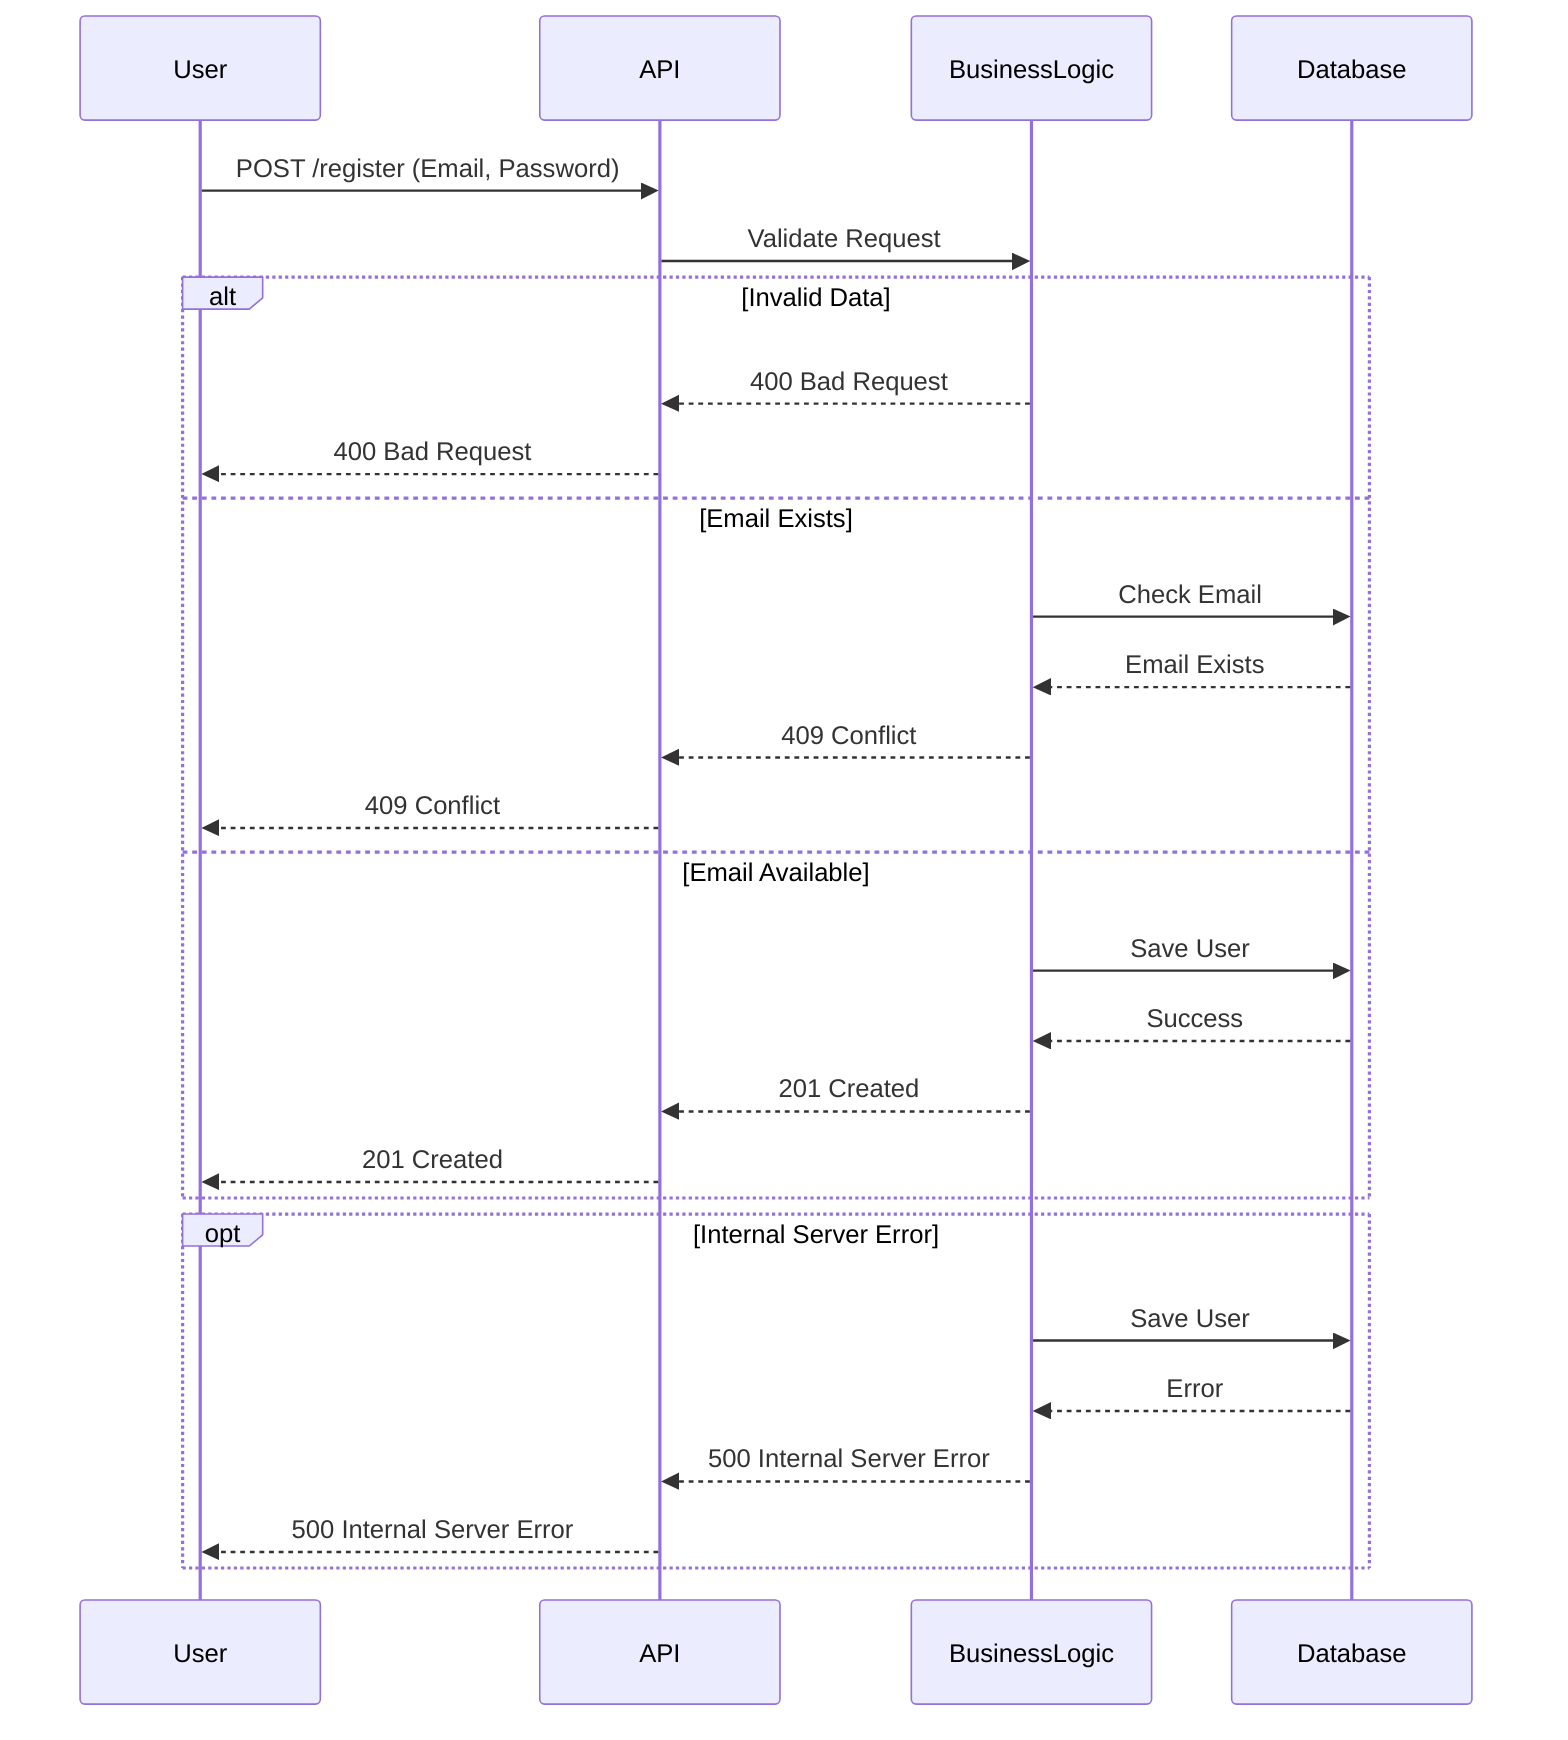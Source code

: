 sequenceDiagram
    participant User
    participant API
    participant BusinessLogic
    participant Database

    User->>API: POST /register (Email, Password)
    API->>BusinessLogic: Validate Request
    
    alt Invalid Data
        BusinessLogic-->>API: 400 Bad Request
        API-->>User: 400 Bad Request
    else Email Exists
        BusinessLogic->>Database: Check Email
        Database-->>BusinessLogic: Email Exists
        BusinessLogic-->>API: 409 Conflict
        API-->>User: 409 Conflict
    else Email Available
        BusinessLogic->>Database: Save User
        Database-->>BusinessLogic: Success
        BusinessLogic-->>API: 201 Created
        API-->>User: 201 Created
    end

    opt Internal Server Error
        BusinessLogic->>Database: Save User
        Database-->>BusinessLogic: Error
        BusinessLogic-->>API: 500 Internal Server Error
        API-->>User: 500 Internal Server Error
    end